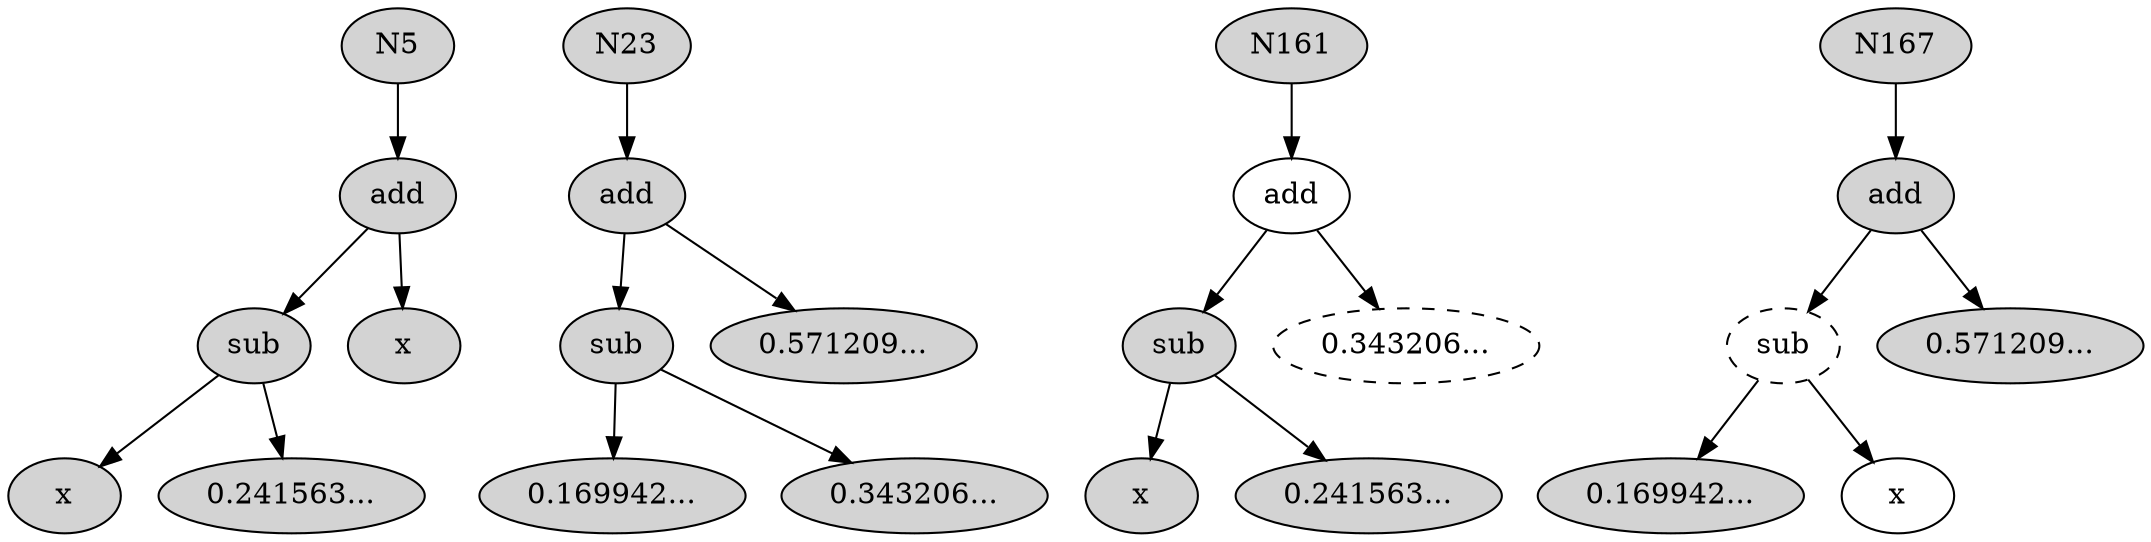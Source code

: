 digraph Population_5__23 {
N5[ style="filled"  label="N5"];
N5 -> N6;
N6[ style="filled"  label="add"];
N6 -> N11;
N11[ style="filled"  label="sub"];
N11 -> N14;
N14[ style="filled"  label="x"];
N11 -> N17;
N17[ style="filled"  label="0.241563..."];
N6 -> N22;
N22[ style="filled"  label="x"];

N23[ style="filled"  label="N23"];
N23 -> N24;
N24[ style="filled"  label="add"];
N24 -> N29;
N29[ style="filled"  label="sub"];
N29 -> N32;
N32[ style="filled"  label="0.169942..."];
N29 -> N35;
N35[ style="filled"  label="0.343206..."];
N24 -> N40;
N40[ style="filled"  label="0.571209..."];

N161[ style="filled"  label="N161"];
N161 -> N162;
N162[ style="solid"  label="add"];
N162 -> N163;
N163[ style="filled"  label="sub"];
N163 -> N164;
N164[ style="filled"  label="x"];
N163 -> N165;
N165[ style="filled"  label="0.241563..."];
N162 -> N171;
N171[ style="dashed"  label="0.343206..."];

N167[ style="filled"  label="N167"];
N167 -> N168;
N168[ style="filled"  label="add"];
N168 -> N169;
N169[ style="dashed"  label="sub"];
N169 -> N170;
N170[ style="filled"  label="0.169942..."];
N169 -> N166;
N166[ style="solid"  label="x"];
N168 -> N172;
N172[ style="filled"  label="0.571209..."];

}
